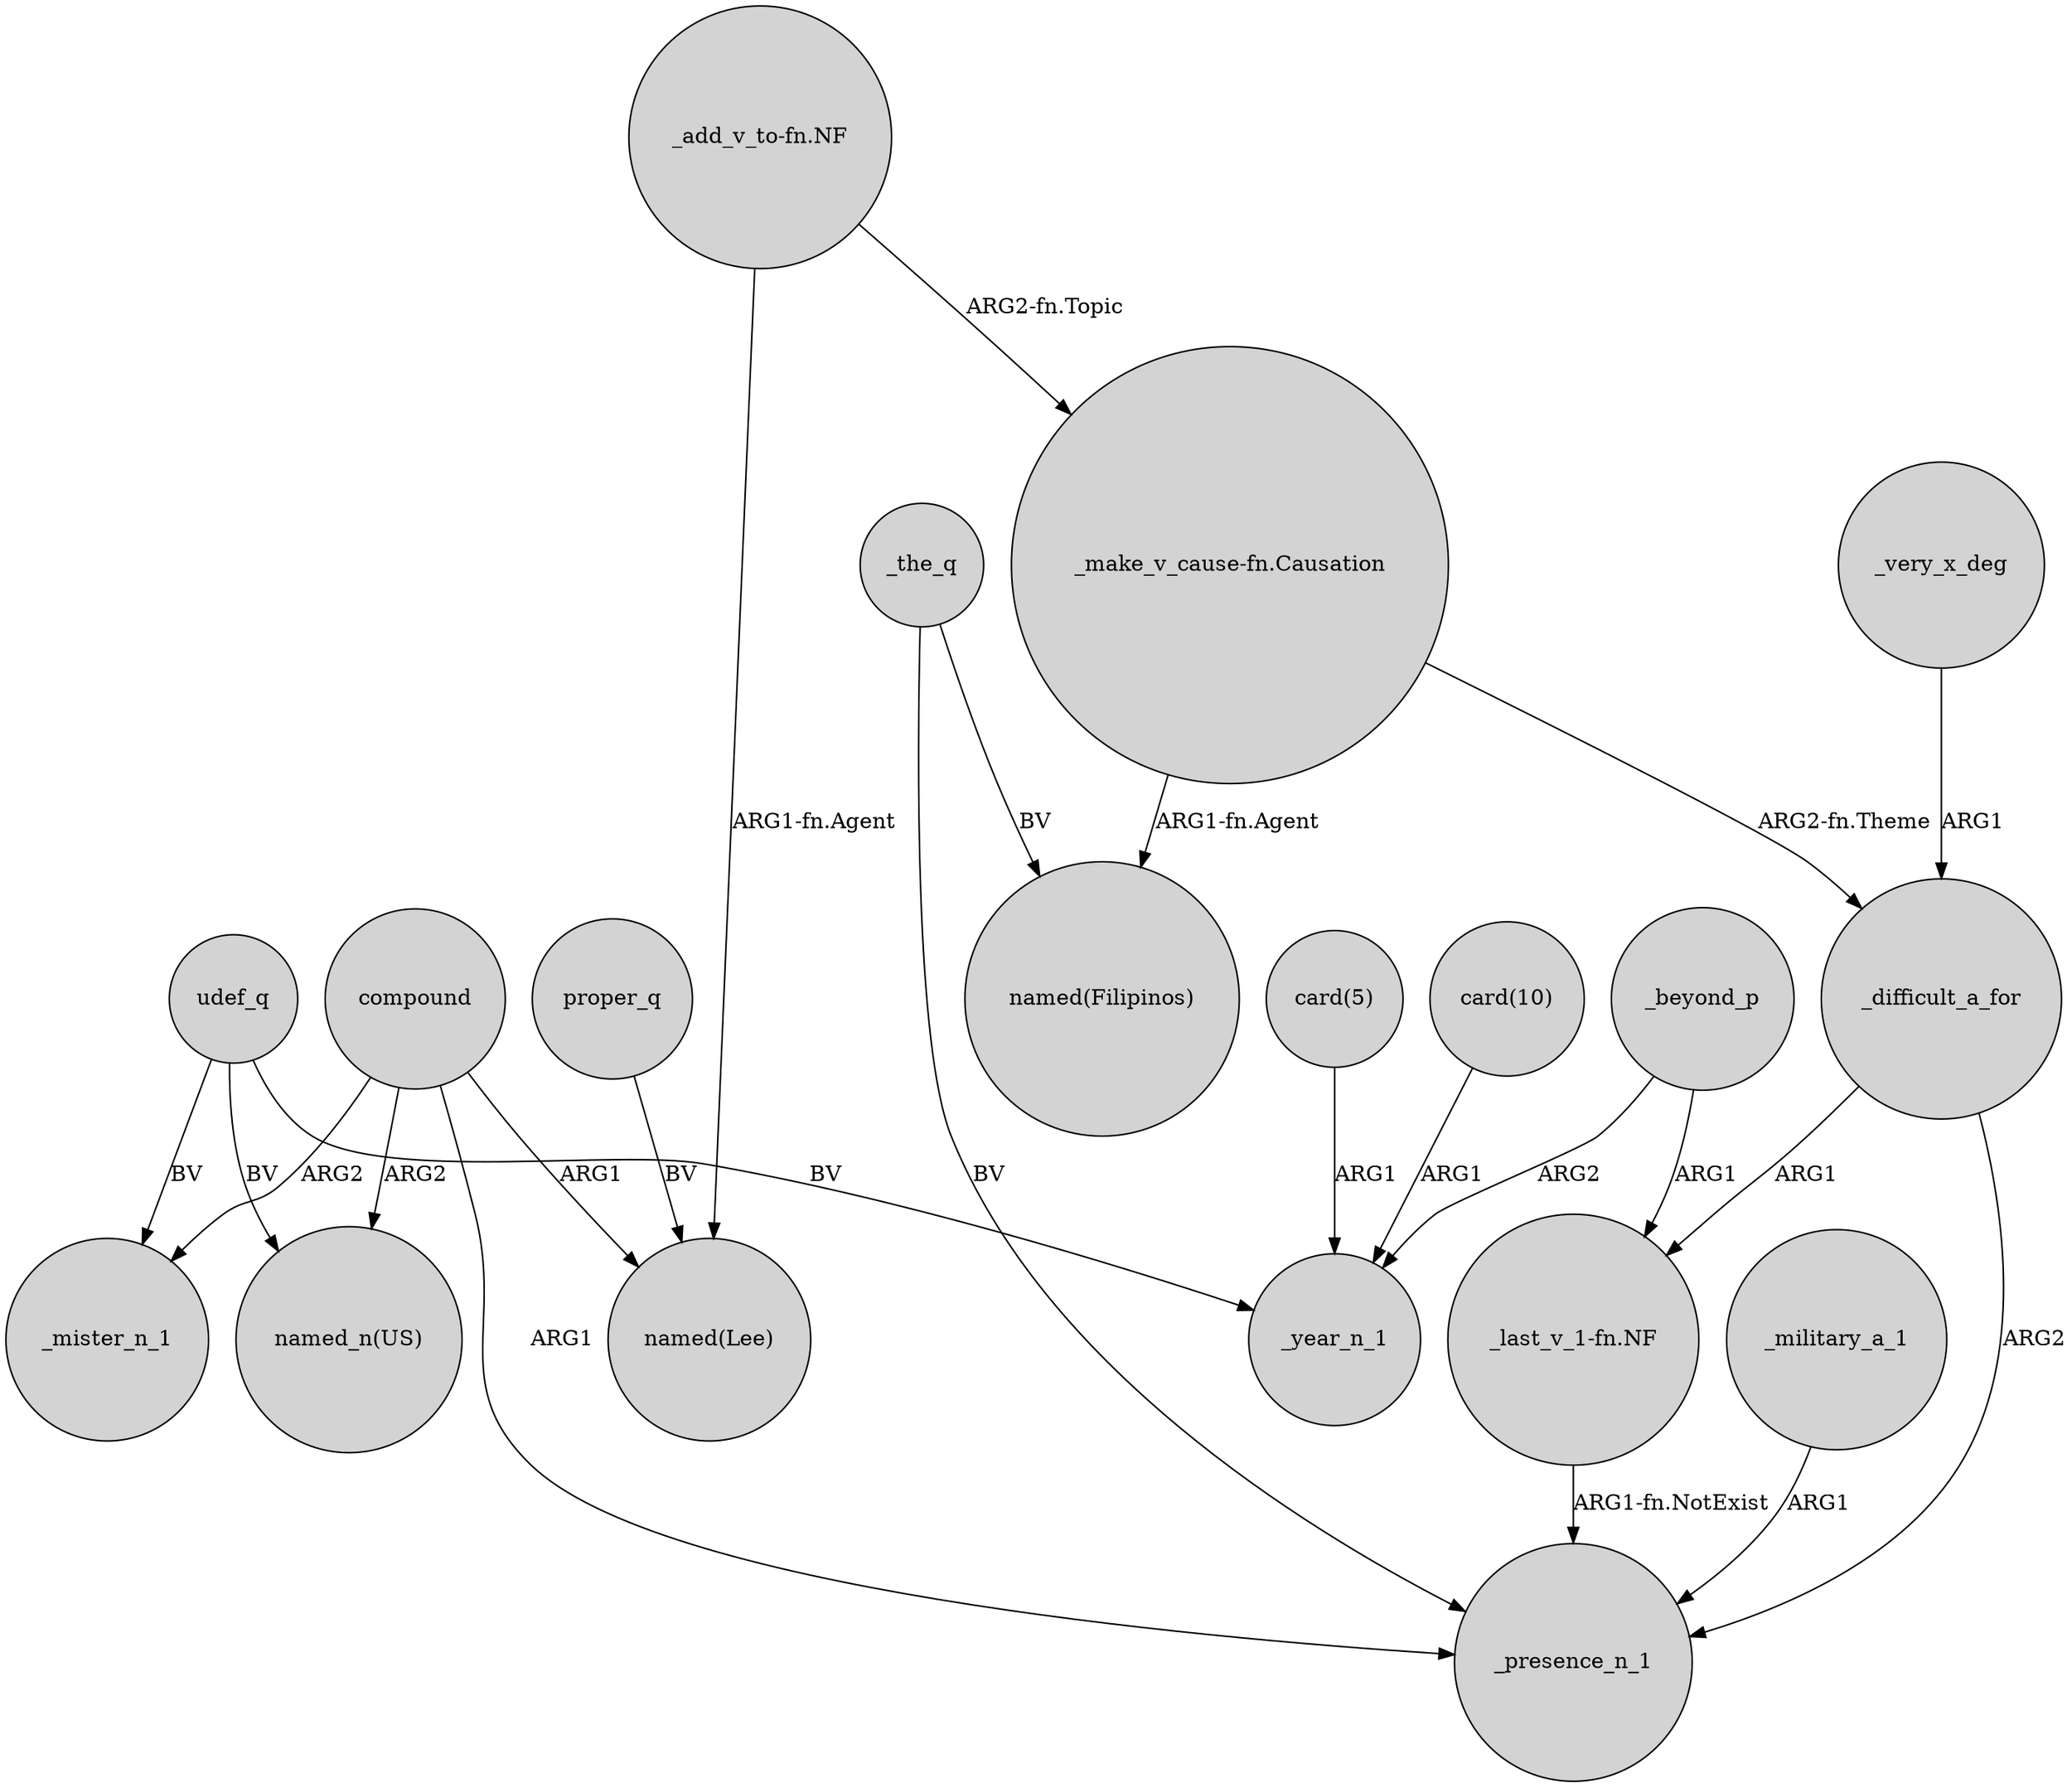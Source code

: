 digraph {
	node [shape=circle style=filled]
	udef_q -> "named_n(US)" [label=BV]
	proper_q -> "named(Lee)" [label=BV]
	"card(5)" -> _year_n_1 [label=ARG1]
	_military_a_1 -> _presence_n_1 [label=ARG1]
	compound -> _mister_n_1 [label=ARG2]
	"_make_v_cause-fn.Causation" -> _difficult_a_for [label="ARG2-fn.Theme"]
	udef_q -> _mister_n_1 [label=BV]
	compound -> _presence_n_1 [label=ARG1]
	_beyond_p -> "_last_v_1-fn.NF" [label=ARG1]
	_beyond_p -> _year_n_1 [label=ARG2]
	compound -> "named_n(US)" [label=ARG2]
	"card(10)" -> _year_n_1 [label=ARG1]
	_the_q -> "named(Filipinos)" [label=BV]
	_difficult_a_for -> "_last_v_1-fn.NF" [label=ARG1]
	_difficult_a_for -> _presence_n_1 [label=ARG2]
	"_make_v_cause-fn.Causation" -> "named(Filipinos)" [label="ARG1-fn.Agent"]
	_the_q -> _presence_n_1 [label=BV]
	"_last_v_1-fn.NF" -> _presence_n_1 [label="ARG1-fn.NotExist"]
	udef_q -> _year_n_1 [label=BV]
	"_add_v_to-fn.NF" -> "named(Lee)" [label="ARG1-fn.Agent"]
	compound -> "named(Lee)" [label=ARG1]
	"_add_v_to-fn.NF" -> "_make_v_cause-fn.Causation" [label="ARG2-fn.Topic"]
	_very_x_deg -> _difficult_a_for [label=ARG1]
}
